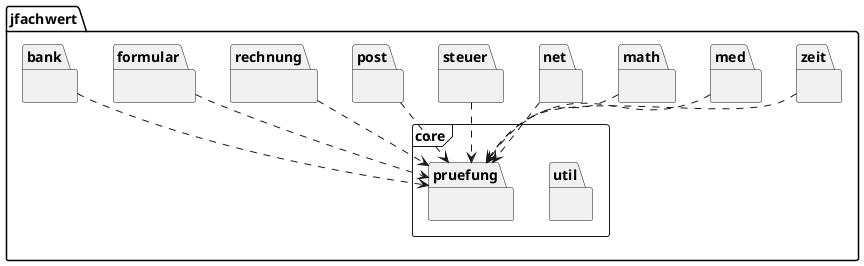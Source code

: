 @startuml

package "jfachwert" {

    package "zeit" {
    }


    package "med" {
    }

    package "math" {
    }

    package "net" {
    }

    package "steuer" {
    }

    package "post" {
    }

    package "rechnung" {
    }

    package "formular" {
    }

    package "bank" {
    }

    frame "core" {
        package "util" {
        }
        package "pruefung" {
        }
    }

    bank ..> pruefung
    formular ..> pruefung
    steuer ..> pruefung
    post ..> pruefung
    rechnung ..> pruefung
    net ..> pruefung
    med ..> pruefung
    math ..> pruefung
    zeit ..> pruefung

}

@enduml